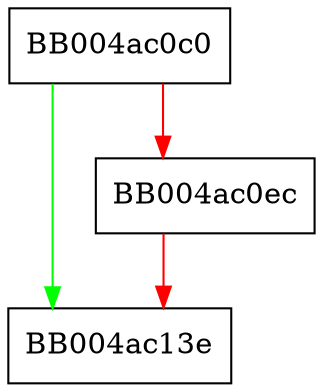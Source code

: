 digraph ssl_srp_calc_a_param_intern {
  node [shape="box"];
  graph [splines=ortho];
  BB004ac0c0 -> BB004ac13e [color="green"];
  BB004ac0c0 -> BB004ac0ec [color="red"];
  BB004ac0ec -> BB004ac13e [color="red"];
}
